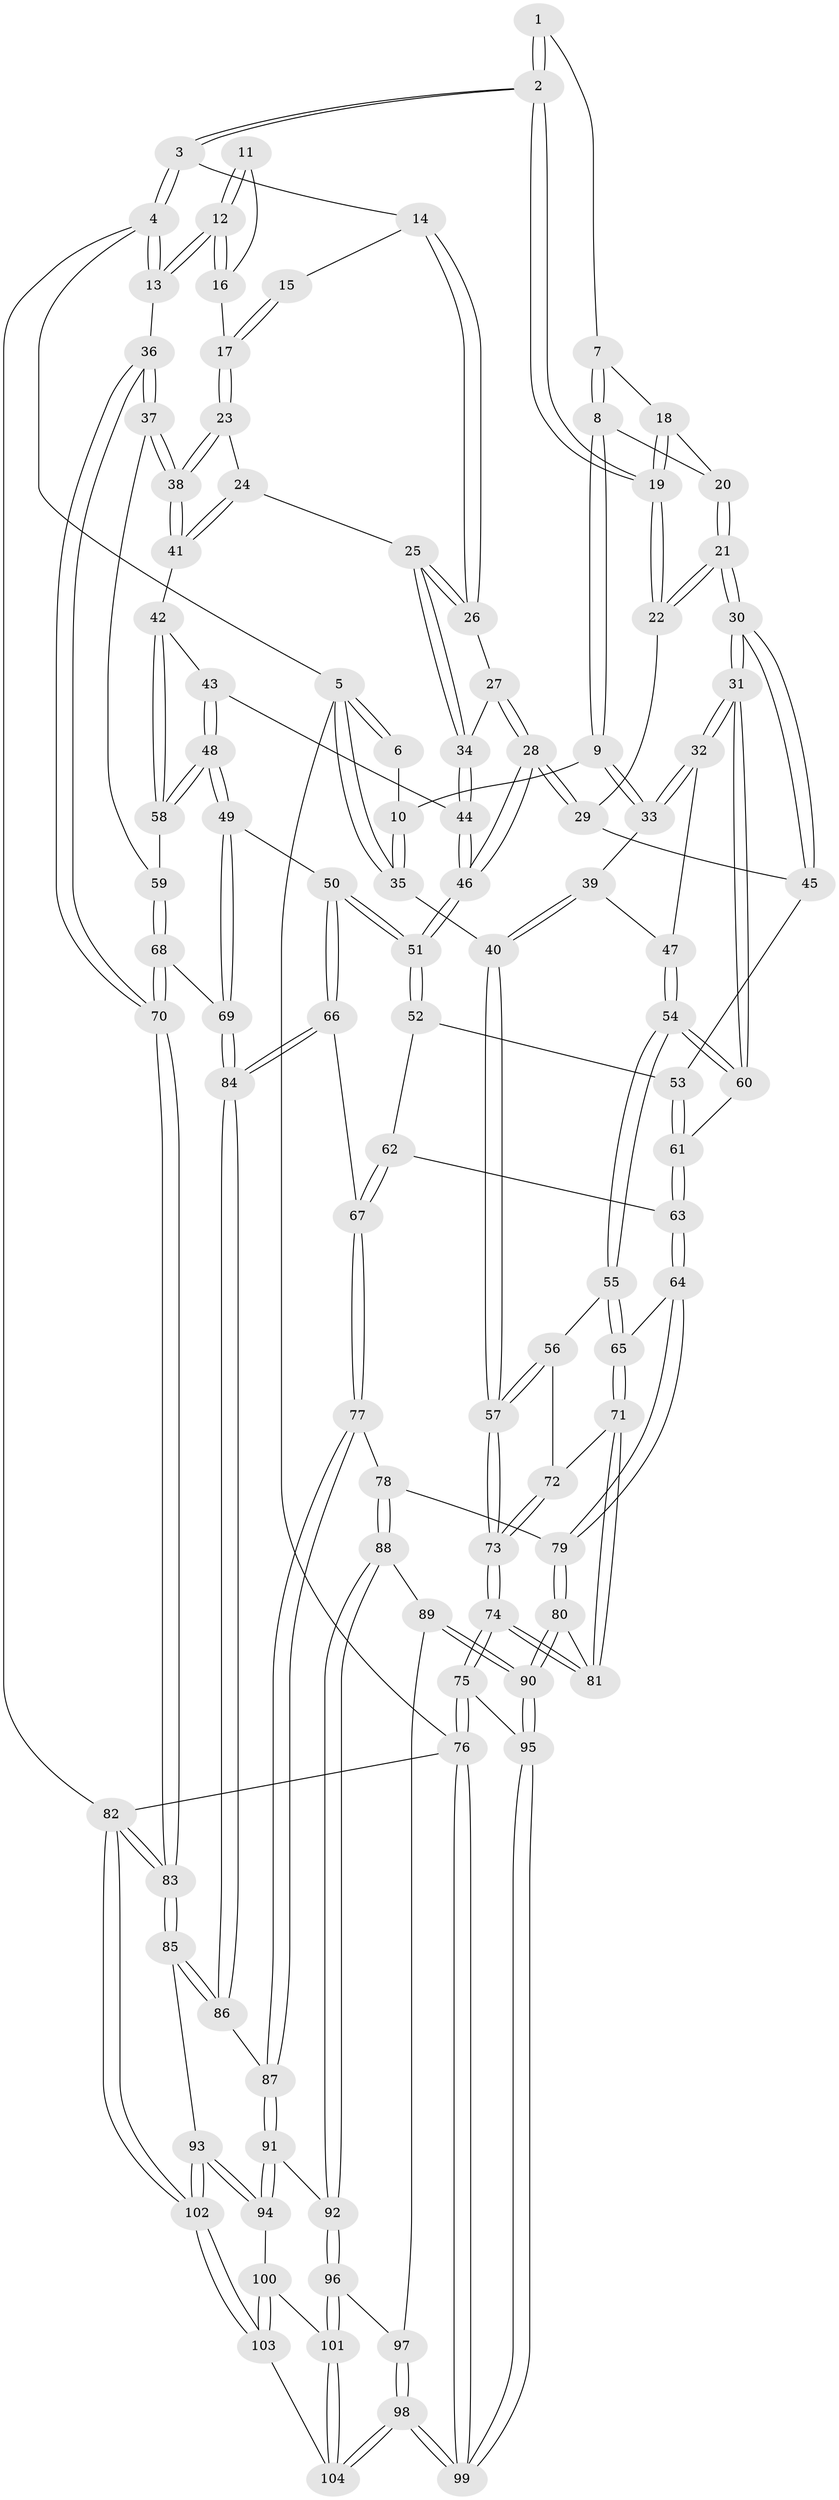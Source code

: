 // Generated by graph-tools (version 1.1) at 2025/11/02/27/25 16:11:55]
// undirected, 104 vertices, 257 edges
graph export_dot {
graph [start="1"]
  node [color=gray90,style=filled];
  1 [pos="+0.22958151621789905+0"];
  2 [pos="+0.6294111483041689+0"];
  3 [pos="+0.6299537592725476+0"];
  4 [pos="+1+0"];
  5 [pos="+0+0"];
  6 [pos="+0.0062978448437718895+0"];
  7 [pos="+0.26006955011569893+0.0909456350099504"];
  8 [pos="+0.2351858383224014+0.11377166376998936"];
  9 [pos="+0.1904413119834112+0.14958441216622956"];
  10 [pos="+0.1733063684283719+0.12889282987871872"];
  11 [pos="+0.871913131324074+0.07204263877464952"];
  12 [pos="+1+0.08687332928824491"];
  13 [pos="+1+0.018873650926648607"];
  14 [pos="+0.6340467442369545+0"];
  15 [pos="+0.8089674799420984+0.031679762975810544"];
  16 [pos="+0.9556379169238112+0.15237772536444852"];
  17 [pos="+0.8981862156302751+0.20353508979144647"];
  18 [pos="+0.3158562099224782+0.07753884262212936"];
  19 [pos="+0.5530691852615872+0"];
  20 [pos="+0.35152024095044865+0.16331041990709982"];
  21 [pos="+0.40196665529020154+0.22726567054315217"];
  22 [pos="+0.5200481140098999+0.09911432346371804"];
  23 [pos="+0.8918481857656738+0.2152829961739893"];
  24 [pos="+0.8630711228413623+0.22175071663717794"];
  25 [pos="+0.8098019564920114+0.22615220847287515"];
  26 [pos="+0.6660678925535664+0"];
  27 [pos="+0.6862556670669391+0.1991474575878832"];
  28 [pos="+0.6792553984981093+0.3124997637172554"];
  29 [pos="+0.5675643215494582+0.23553753556915655"];
  30 [pos="+0.3630202176471521+0.2882984507288178"];
  31 [pos="+0.32164801282718986+0.318008653953828"];
  32 [pos="+0.28116386446714653+0.2779123312894586"];
  33 [pos="+0.19020593960741022+0.15349144169377657"];
  34 [pos="+0.7994272131818171+0.24070573889744984"];
  35 [pos="+0+0"];
  36 [pos="+1+0.33277297697600533"];
  37 [pos="+1+0.34943038942537114"];
  38 [pos="+0.9680260031206683+0.3204262376884922"];
  39 [pos="+0.049837153792098396+0.25353493806918675"];
  40 [pos="+0+0.2325373604616542"];
  41 [pos="+0.8627175374656073+0.3420215331650682"];
  42 [pos="+0.8533294918969503+0.34623277731494134"];
  43 [pos="+0.8000077537833211+0.3104745605853153"];
  44 [pos="+0.7730479422296251+0.28516504356536554"];
  45 [pos="+0.5168440245143114+0.3233440544585872"];
  46 [pos="+0.6860580539898828+0.32330839048608717"];
  47 [pos="+0.09377730420865286+0.31911487255003906"];
  48 [pos="+0.7925053987713889+0.4667293725865468"];
  49 [pos="+0.7604257164215877+0.48128026227987464"];
  50 [pos="+0.6581875330622757+0.46128951515620303"];
  51 [pos="+0.6557406747563684+0.45404390899996777"];
  52 [pos="+0.5649365393467266+0.4045779385227365"];
  53 [pos="+0.5340646122951958+0.3592997156078376"];
  54 [pos="+0.127650808031204+0.4280331454909922"];
  55 [pos="+0.12209146965953616+0.4382108340868598"];
  56 [pos="+0.08464647475192001+0.44220578299735935"];
  57 [pos="+0+0.3589534284811659"];
  58 [pos="+0.833506405558929+0.45224014226474957"];
  59 [pos="+0.9108010368653096+0.46365901457810965"];
  60 [pos="+0.3189163206896341+0.33917926862752973"];
  61 [pos="+0.34619469578436135+0.40318308929928387"];
  62 [pos="+0.3980740225960118+0.4425562995781021"];
  63 [pos="+0.356026515671222+0.4316317403000666"];
  64 [pos="+0.33922487017813197+0.48416633602703224"];
  65 [pos="+0.15047188726584587+0.5178316587727726"];
  66 [pos="+0.5950401533412676+0.5743646566858458"];
  67 [pos="+0.5783131461923466+0.5893073939829022"];
  68 [pos="+0.9543372053032233+0.5638640455863083"];
  69 [pos="+0.83413672917874+0.6271233054049584"];
  70 [pos="+1+0.685680032430051"];
  71 [pos="+0.14497361872513853+0.6418656181246316"];
  72 [pos="+0.0029460982381830903+0.5443773605258516"];
  73 [pos="+0+0.5496580948974112"];
  74 [pos="+0+0.7070419820989853"];
  75 [pos="+0+1"];
  76 [pos="+0+1"];
  77 [pos="+0.552667271131775+0.6326331885222107"];
  78 [pos="+0.5165222074802499+0.6332987486922558"];
  79 [pos="+0.34150084881306647+0.6018168248961793"];
  80 [pos="+0.2071950879992451+0.7390610748709936"];
  81 [pos="+0.15987132071916893+0.69777137711721"];
  82 [pos="+1+1"];
  83 [pos="+1+0.9913459888783233"];
  84 [pos="+0.8151900365666946+0.6973047251513026"];
  85 [pos="+0.846436276408398+0.780495300305709"];
  86 [pos="+0.8221790828942613+0.7431639255521604"];
  87 [pos="+0.5745266112153641+0.743866558502751"];
  88 [pos="+0.34841728482335615+0.7871660488351176"];
  89 [pos="+0.25266657699743555+0.7750668201519436"];
  90 [pos="+0.21000149866101597+0.7498887780750703"];
  91 [pos="+0.5627483019171909+0.7894906977200041"];
  92 [pos="+0.4845732009005901+0.8385798209150277"];
  93 [pos="+0.7066829286171654+0.9090711824998343"];
  94 [pos="+0.6340281265681228+0.86988165006429"];
  95 [pos="+0.16300450353345095+0.8299809689016927"];
  96 [pos="+0.4553760509277675+0.9842516360988308"];
  97 [pos="+0.27686685628415053+0.8242851149509283"];
  98 [pos="+0.3708281504135999+1"];
  99 [pos="+0.14580413983866383+1"];
  100 [pos="+0.5990547322223806+0.9194597726774706"];
  101 [pos="+0.45580342275188374+1"];
  102 [pos="+0.7517854896973257+1"];
  103 [pos="+0.5951277772031145+1"];
  104 [pos="+0.43722431198800493+1"];
  1 -- 2;
  1 -- 2;
  1 -- 7;
  2 -- 3;
  2 -- 3;
  2 -- 19;
  2 -- 19;
  3 -- 4;
  3 -- 4;
  3 -- 14;
  4 -- 5;
  4 -- 13;
  4 -- 13;
  4 -- 82;
  5 -- 6;
  5 -- 6;
  5 -- 35;
  5 -- 35;
  5 -- 76;
  6 -- 10;
  7 -- 8;
  7 -- 8;
  7 -- 18;
  8 -- 9;
  8 -- 9;
  8 -- 20;
  9 -- 10;
  9 -- 33;
  9 -- 33;
  10 -- 35;
  10 -- 35;
  11 -- 12;
  11 -- 12;
  11 -- 16;
  12 -- 13;
  12 -- 13;
  12 -- 16;
  12 -- 16;
  13 -- 36;
  14 -- 15;
  14 -- 26;
  14 -- 26;
  15 -- 17;
  15 -- 17;
  16 -- 17;
  17 -- 23;
  17 -- 23;
  18 -- 19;
  18 -- 19;
  18 -- 20;
  19 -- 22;
  19 -- 22;
  20 -- 21;
  20 -- 21;
  21 -- 22;
  21 -- 22;
  21 -- 30;
  21 -- 30;
  22 -- 29;
  23 -- 24;
  23 -- 38;
  23 -- 38;
  24 -- 25;
  24 -- 41;
  24 -- 41;
  25 -- 26;
  25 -- 26;
  25 -- 34;
  25 -- 34;
  26 -- 27;
  27 -- 28;
  27 -- 28;
  27 -- 34;
  28 -- 29;
  28 -- 29;
  28 -- 46;
  28 -- 46;
  29 -- 45;
  30 -- 31;
  30 -- 31;
  30 -- 45;
  30 -- 45;
  31 -- 32;
  31 -- 32;
  31 -- 60;
  31 -- 60;
  32 -- 33;
  32 -- 33;
  32 -- 47;
  33 -- 39;
  34 -- 44;
  34 -- 44;
  35 -- 40;
  36 -- 37;
  36 -- 37;
  36 -- 70;
  36 -- 70;
  37 -- 38;
  37 -- 38;
  37 -- 59;
  38 -- 41;
  38 -- 41;
  39 -- 40;
  39 -- 40;
  39 -- 47;
  40 -- 57;
  40 -- 57;
  41 -- 42;
  42 -- 43;
  42 -- 58;
  42 -- 58;
  43 -- 44;
  43 -- 48;
  43 -- 48;
  44 -- 46;
  44 -- 46;
  45 -- 53;
  46 -- 51;
  46 -- 51;
  47 -- 54;
  47 -- 54;
  48 -- 49;
  48 -- 49;
  48 -- 58;
  48 -- 58;
  49 -- 50;
  49 -- 69;
  49 -- 69;
  50 -- 51;
  50 -- 51;
  50 -- 66;
  50 -- 66;
  51 -- 52;
  51 -- 52;
  52 -- 53;
  52 -- 62;
  53 -- 61;
  53 -- 61;
  54 -- 55;
  54 -- 55;
  54 -- 60;
  54 -- 60;
  55 -- 56;
  55 -- 65;
  55 -- 65;
  56 -- 57;
  56 -- 57;
  56 -- 72;
  57 -- 73;
  57 -- 73;
  58 -- 59;
  59 -- 68;
  59 -- 68;
  60 -- 61;
  61 -- 63;
  61 -- 63;
  62 -- 63;
  62 -- 67;
  62 -- 67;
  63 -- 64;
  63 -- 64;
  64 -- 65;
  64 -- 79;
  64 -- 79;
  65 -- 71;
  65 -- 71;
  66 -- 67;
  66 -- 84;
  66 -- 84;
  67 -- 77;
  67 -- 77;
  68 -- 69;
  68 -- 70;
  68 -- 70;
  69 -- 84;
  69 -- 84;
  70 -- 83;
  70 -- 83;
  71 -- 72;
  71 -- 81;
  71 -- 81;
  72 -- 73;
  72 -- 73;
  73 -- 74;
  73 -- 74;
  74 -- 75;
  74 -- 75;
  74 -- 81;
  74 -- 81;
  75 -- 76;
  75 -- 76;
  75 -- 95;
  76 -- 82;
  76 -- 99;
  76 -- 99;
  77 -- 78;
  77 -- 87;
  77 -- 87;
  78 -- 79;
  78 -- 88;
  78 -- 88;
  79 -- 80;
  79 -- 80;
  80 -- 81;
  80 -- 90;
  80 -- 90;
  82 -- 83;
  82 -- 83;
  82 -- 102;
  82 -- 102;
  83 -- 85;
  83 -- 85;
  84 -- 86;
  84 -- 86;
  85 -- 86;
  85 -- 86;
  85 -- 93;
  86 -- 87;
  87 -- 91;
  87 -- 91;
  88 -- 89;
  88 -- 92;
  88 -- 92;
  89 -- 90;
  89 -- 90;
  89 -- 97;
  90 -- 95;
  90 -- 95;
  91 -- 92;
  91 -- 94;
  91 -- 94;
  92 -- 96;
  92 -- 96;
  93 -- 94;
  93 -- 94;
  93 -- 102;
  93 -- 102;
  94 -- 100;
  95 -- 99;
  95 -- 99;
  96 -- 97;
  96 -- 101;
  96 -- 101;
  97 -- 98;
  97 -- 98;
  98 -- 99;
  98 -- 99;
  98 -- 104;
  98 -- 104;
  100 -- 101;
  100 -- 103;
  100 -- 103;
  101 -- 104;
  101 -- 104;
  102 -- 103;
  102 -- 103;
  103 -- 104;
}
